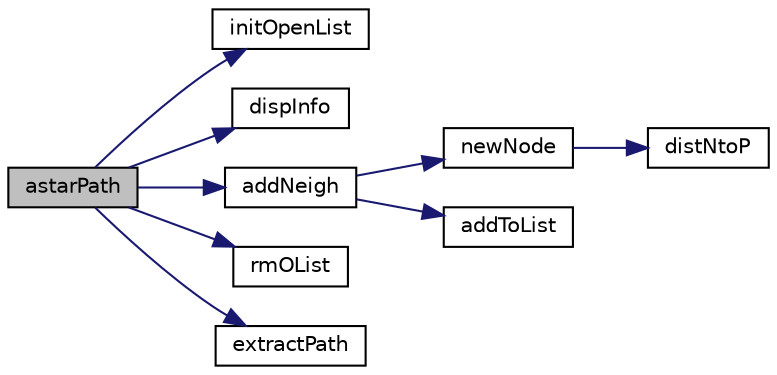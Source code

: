 digraph "astarPath"
{
  edge [fontname="Helvetica",fontsize="10",labelfontname="Helvetica",labelfontsize="10"];
  node [fontname="Helvetica",fontsize="10",shape=record];
  rankdir="LR";
  Node1 [label="astarPath",height=0.2,width=0.4,color="black", fillcolor="grey75", style="filled", fontcolor="black"];
  Node1 -> Node2 [color="midnightblue",fontsize="10",style="solid"];
  Node2 [label="initOpenList",height=0.2,width=0.4,color="black", fillcolor="white", style="filled",URL="$dd/db2/astar_md_8h.html#ad4e0719576ebe703dcc6309e827992f2",tooltip="Initialise and return the node of the position (x,y). "];
  Node1 -> Node3 [color="midnightblue",fontsize="10",style="solid"];
  Node3 [label="dispInfo",height=0.2,width=0.4,color="black", fillcolor="white", style="filled",URL="$d1/d77/guilib_8c.html#abbe720778f4a4bb964fb8dfacaf2e315",tooltip="Display the Player info. "];
  Node1 -> Node4 [color="midnightblue",fontsize="10",style="solid"];
  Node4 [label="addNeigh",height=0.2,width=0.4,color="black", fillcolor="white", style="filled",URL="$dd/db2/astar_md_8h.html#ac7758c289c28b122935f10a1bc8dcb04",tooltip="try to create a node for each neighbor, and add them to the open list. "];
  Node4 -> Node5 [color="midnightblue",fontsize="10",style="solid"];
  Node5 [label="newNode",height=0.2,width=0.4,color="black", fillcolor="white", style="filled",URL="$dd/db2/astar_md_8h.html#a3fff4a8445cd48159ad39bf5e95f8431",tooltip="Initialise and return the node cominf from fromN. "];
  Node5 -> Node6 [color="midnightblue",fontsize="10",style="solid"];
  Node6 [label="distNtoP",height=0.2,width=0.4,color="black", fillcolor="white", style="filled",URL="$dd/db2/astar_md_8h.html#aa2236259a3dd1633bef2c35b9ccfd56a",tooltip="Calculate the distance as the crows fly from the node N to the player P. "];
  Node4 -> Node7 [color="midnightblue",fontsize="10",style="solid"];
  Node7 [label="addToList",height=0.2,width=0.4,color="black", fillcolor="white", style="filled",URL="$dd/db2/astar_md_8h.html#ab524330b8f058f0d6ae7549b9377d3f3",tooltip="Add a node to a list sort heuristicly increasing. "];
  Node1 -> Node8 [color="midnightblue",fontsize="10",style="solid"];
  Node8 [label="rmOList",height=0.2,width=0.4,color="black", fillcolor="white", style="filled",URL="$dd/db2/astar_md_8h.html#af00db588d541bcfc34b0694a93743527",tooltip="Free each node of the list. "];
  Node1 -> Node9 [color="midnightblue",fontsize="10",style="solid"];
  Node9 [label="extractPath",height=0.2,width=0.4,color="black", fillcolor="white", style="filled",URL="$dd/db2/astar_md_8h.html#a9b4f457ca7c276eb535b22e2a37de74a",tooltip="Starting from the goal, iterativly,freing node that are not pathParent,taking pathParent node and put..."];
}
